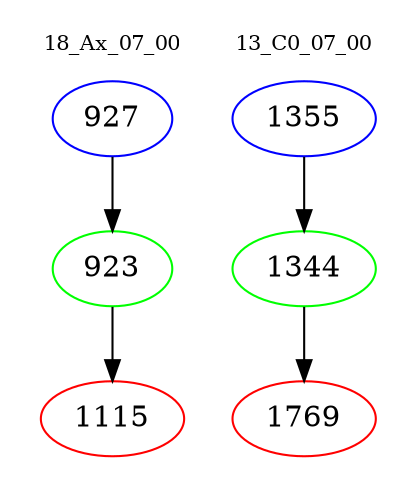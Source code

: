 digraph{
subgraph cluster_0 {
color = white
label = "18_Ax_07_00";
fontsize=10;
T0_927 [label="927", color="blue"]
T0_927 -> T0_923 [color="black"]
T0_923 [label="923", color="green"]
T0_923 -> T0_1115 [color="black"]
T0_1115 [label="1115", color="red"]
}
subgraph cluster_1 {
color = white
label = "13_C0_07_00";
fontsize=10;
T1_1355 [label="1355", color="blue"]
T1_1355 -> T1_1344 [color="black"]
T1_1344 [label="1344", color="green"]
T1_1344 -> T1_1769 [color="black"]
T1_1769 [label="1769", color="red"]
}
}
